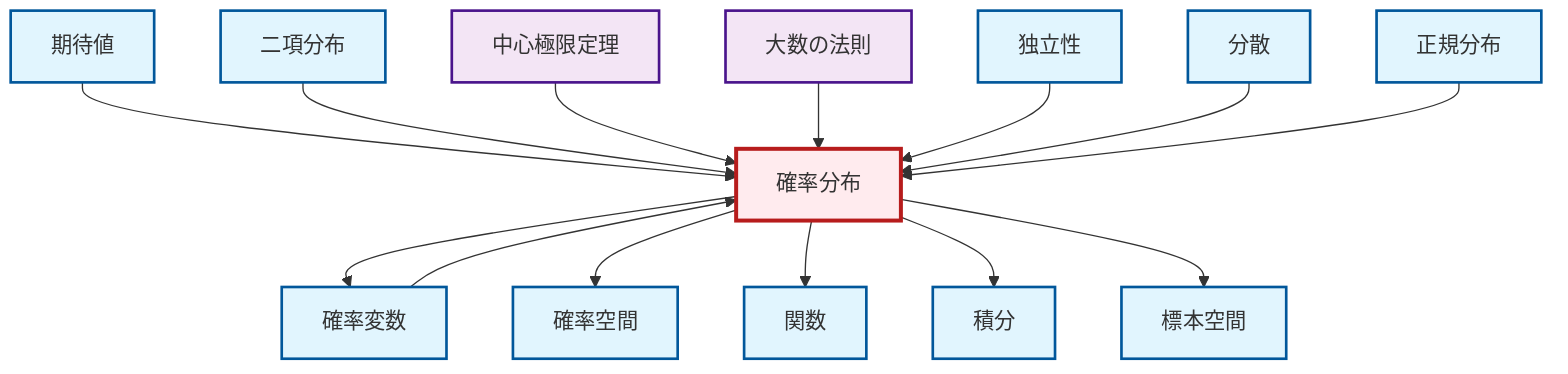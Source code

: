 graph TD
    classDef definition fill:#e1f5fe,stroke:#01579b,stroke-width:2px
    classDef theorem fill:#f3e5f5,stroke:#4a148c,stroke-width:2px
    classDef axiom fill:#fff3e0,stroke:#e65100,stroke-width:2px
    classDef example fill:#e8f5e9,stroke:#1b5e20,stroke-width:2px
    classDef current fill:#ffebee,stroke:#b71c1c,stroke-width:3px
    thm-law-of-large-numbers["大数の法則"]:::theorem
    def-sample-space["標本空間"]:::definition
    def-expectation["期待値"]:::definition
    def-independence["独立性"]:::definition
    def-random-variable["確率変数"]:::definition
    def-integral["積分"]:::definition
    def-probability-distribution["確率分布"]:::definition
    def-probability-space["確率空間"]:::definition
    def-function["関数"]:::definition
    thm-central-limit["中心極限定理"]:::theorem
    def-variance["分散"]:::definition
    def-binomial-distribution["二項分布"]:::definition
    def-normal-distribution["正規分布"]:::definition
    def-probability-distribution --> def-random-variable
    def-probability-distribution --> def-probability-space
    def-expectation --> def-probability-distribution
    def-random-variable --> def-probability-distribution
    def-probability-distribution --> def-function
    def-probability-distribution --> def-integral
    def-probability-distribution --> def-sample-space
    def-binomial-distribution --> def-probability-distribution
    thm-central-limit --> def-probability-distribution
    thm-law-of-large-numbers --> def-probability-distribution
    def-independence --> def-probability-distribution
    def-variance --> def-probability-distribution
    def-normal-distribution --> def-probability-distribution
    class def-probability-distribution current